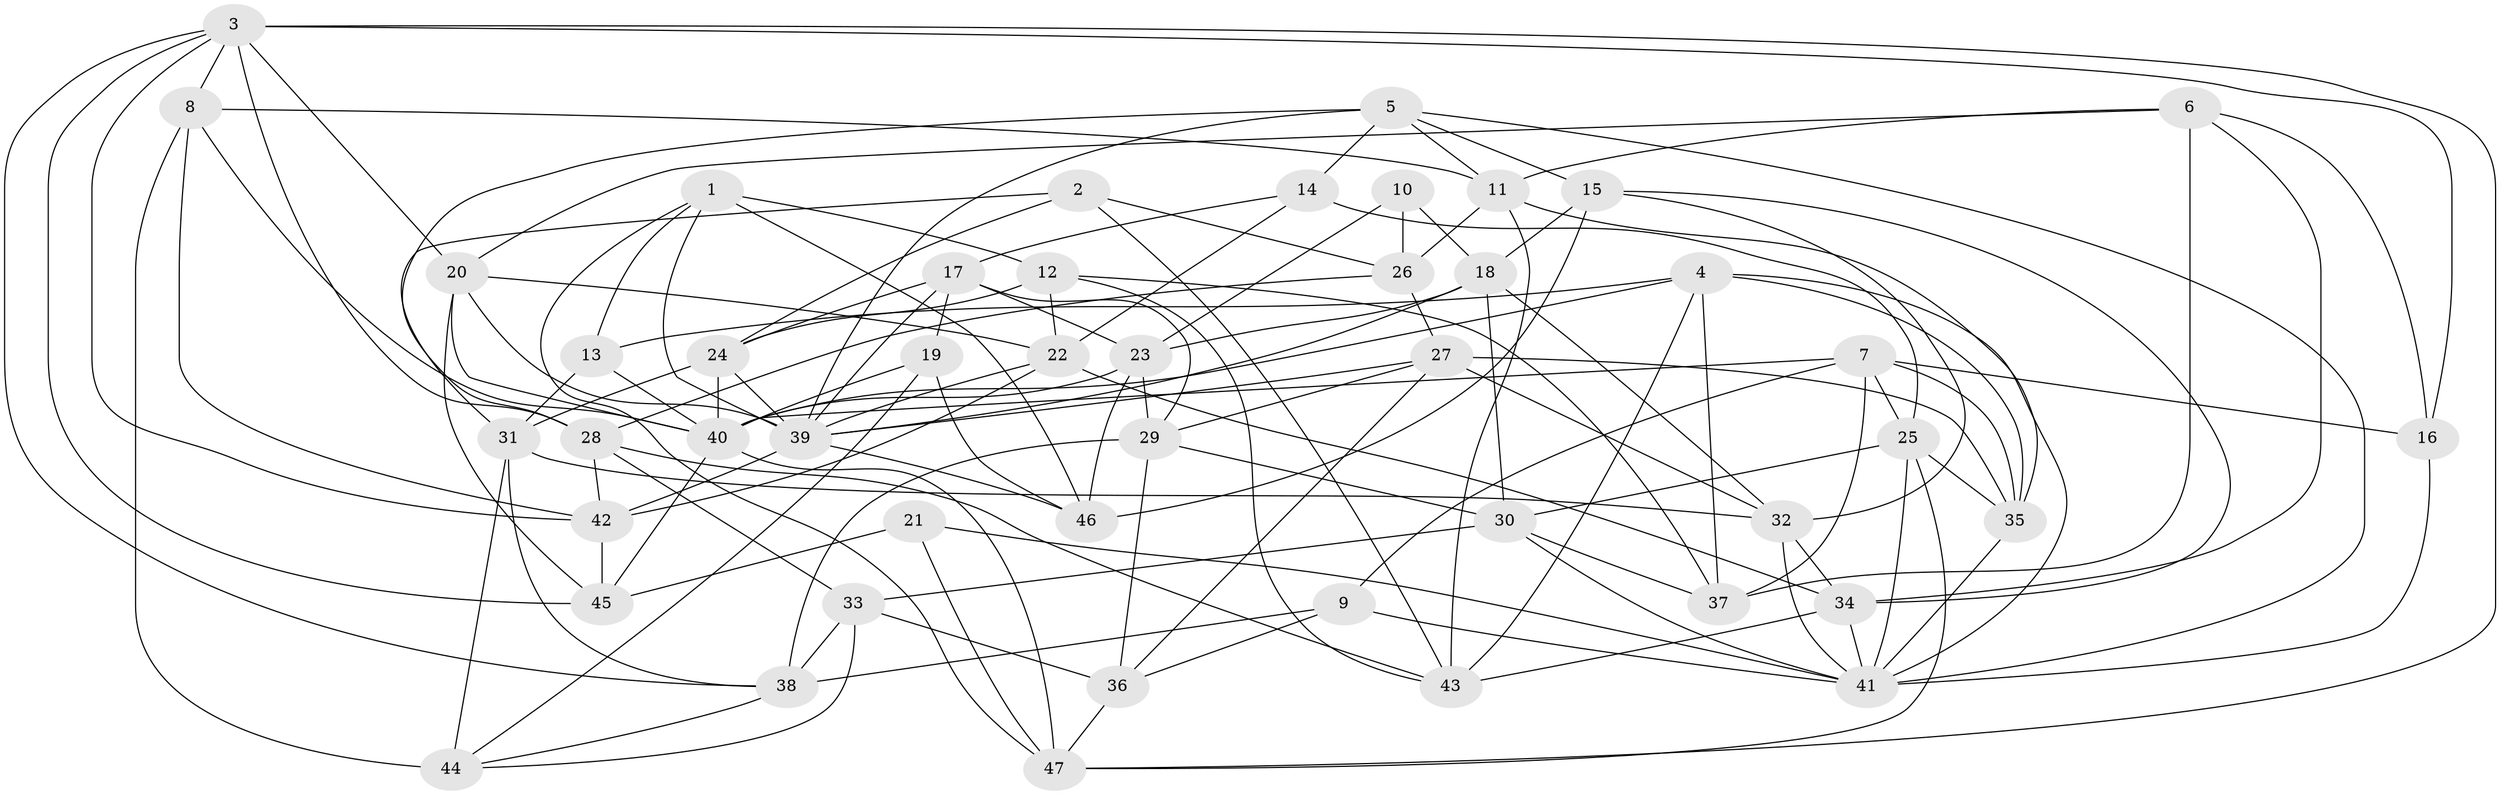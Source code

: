 // original degree distribution, {4: 1.0}
// Generated by graph-tools (version 1.1) at 2025/27/03/09/25 03:27:00]
// undirected, 47 vertices, 133 edges
graph export_dot {
graph [start="1"]
  node [color=gray90,style=filled];
  1;
  2;
  3;
  4;
  5;
  6;
  7;
  8;
  9;
  10;
  11;
  12;
  13;
  14;
  15;
  16;
  17;
  18;
  19;
  20;
  21;
  22;
  23;
  24;
  25;
  26;
  27;
  28;
  29;
  30;
  31;
  32;
  33;
  34;
  35;
  36;
  37;
  38;
  39;
  40;
  41;
  42;
  43;
  44;
  45;
  46;
  47;
  1 -- 12 [weight=2.0];
  1 -- 13 [weight=1.0];
  1 -- 39 [weight=1.0];
  1 -- 46 [weight=1.0];
  1 -- 47 [weight=1.0];
  2 -- 24 [weight=1.0];
  2 -- 26 [weight=1.0];
  2 -- 31 [weight=1.0];
  2 -- 43 [weight=1.0];
  3 -- 8 [weight=1.0];
  3 -- 16 [weight=1.0];
  3 -- 20 [weight=1.0];
  3 -- 28 [weight=1.0];
  3 -- 38 [weight=1.0];
  3 -- 42 [weight=1.0];
  3 -- 45 [weight=1.0];
  3 -- 47 [weight=1.0];
  4 -- 13 [weight=1.0];
  4 -- 35 [weight=1.0];
  4 -- 37 [weight=1.0];
  4 -- 40 [weight=1.0];
  4 -- 41 [weight=1.0];
  4 -- 43 [weight=1.0];
  5 -- 11 [weight=1.0];
  5 -- 14 [weight=1.0];
  5 -- 15 [weight=1.0];
  5 -- 28 [weight=1.0];
  5 -- 39 [weight=1.0];
  5 -- 41 [weight=1.0];
  6 -- 11 [weight=1.0];
  6 -- 16 [weight=1.0];
  6 -- 20 [weight=1.0];
  6 -- 34 [weight=1.0];
  6 -- 37 [weight=2.0];
  7 -- 9 [weight=1.0];
  7 -- 16 [weight=1.0];
  7 -- 25 [weight=1.0];
  7 -- 35 [weight=1.0];
  7 -- 37 [weight=1.0];
  7 -- 40 [weight=1.0];
  8 -- 11 [weight=1.0];
  8 -- 40 [weight=1.0];
  8 -- 42 [weight=1.0];
  8 -- 44 [weight=2.0];
  9 -- 36 [weight=1.0];
  9 -- 38 [weight=1.0];
  9 -- 41 [weight=1.0];
  10 -- 18 [weight=1.0];
  10 -- 23 [weight=1.0];
  10 -- 26 [weight=2.0];
  11 -- 26 [weight=1.0];
  11 -- 35 [weight=1.0];
  11 -- 43 [weight=1.0];
  12 -- 22 [weight=1.0];
  12 -- 24 [weight=1.0];
  12 -- 37 [weight=1.0];
  12 -- 43 [weight=1.0];
  13 -- 31 [weight=1.0];
  13 -- 40 [weight=1.0];
  14 -- 17 [weight=1.0];
  14 -- 22 [weight=1.0];
  14 -- 25 [weight=1.0];
  15 -- 18 [weight=1.0];
  15 -- 32 [weight=1.0];
  15 -- 34 [weight=1.0];
  15 -- 46 [weight=2.0];
  16 -- 41 [weight=1.0];
  17 -- 19 [weight=1.0];
  17 -- 23 [weight=1.0];
  17 -- 24 [weight=1.0];
  17 -- 29 [weight=1.0];
  17 -- 39 [weight=1.0];
  18 -- 23 [weight=1.0];
  18 -- 30 [weight=1.0];
  18 -- 32 [weight=1.0];
  18 -- 39 [weight=1.0];
  19 -- 40 [weight=1.0];
  19 -- 44 [weight=1.0];
  19 -- 46 [weight=1.0];
  20 -- 22 [weight=1.0];
  20 -- 39 [weight=1.0];
  20 -- 40 [weight=1.0];
  20 -- 45 [weight=1.0];
  21 -- 41 [weight=1.0];
  21 -- 45 [weight=2.0];
  21 -- 47 [weight=1.0];
  22 -- 34 [weight=1.0];
  22 -- 39 [weight=1.0];
  22 -- 42 [weight=1.0];
  23 -- 29 [weight=1.0];
  23 -- 40 [weight=1.0];
  23 -- 46 [weight=1.0];
  24 -- 31 [weight=1.0];
  24 -- 39 [weight=1.0];
  24 -- 40 [weight=1.0];
  25 -- 30 [weight=1.0];
  25 -- 35 [weight=1.0];
  25 -- 41 [weight=1.0];
  25 -- 47 [weight=1.0];
  26 -- 27 [weight=1.0];
  26 -- 28 [weight=1.0];
  27 -- 29 [weight=1.0];
  27 -- 32 [weight=1.0];
  27 -- 35 [weight=1.0];
  27 -- 36 [weight=1.0];
  27 -- 39 [weight=1.0];
  28 -- 33 [weight=1.0];
  28 -- 42 [weight=1.0];
  28 -- 43 [weight=1.0];
  29 -- 30 [weight=1.0];
  29 -- 36 [weight=1.0];
  29 -- 38 [weight=1.0];
  30 -- 33 [weight=1.0];
  30 -- 37 [weight=1.0];
  30 -- 41 [weight=1.0];
  31 -- 32 [weight=1.0];
  31 -- 38 [weight=1.0];
  31 -- 44 [weight=1.0];
  32 -- 34 [weight=1.0];
  32 -- 41 [weight=1.0];
  33 -- 36 [weight=2.0];
  33 -- 38 [weight=1.0];
  33 -- 44 [weight=1.0];
  34 -- 41 [weight=1.0];
  34 -- 43 [weight=1.0];
  35 -- 41 [weight=1.0];
  36 -- 47 [weight=1.0];
  38 -- 44 [weight=1.0];
  39 -- 42 [weight=1.0];
  39 -- 46 [weight=1.0];
  40 -- 45 [weight=1.0];
  40 -- 47 [weight=1.0];
  42 -- 45 [weight=1.0];
}
